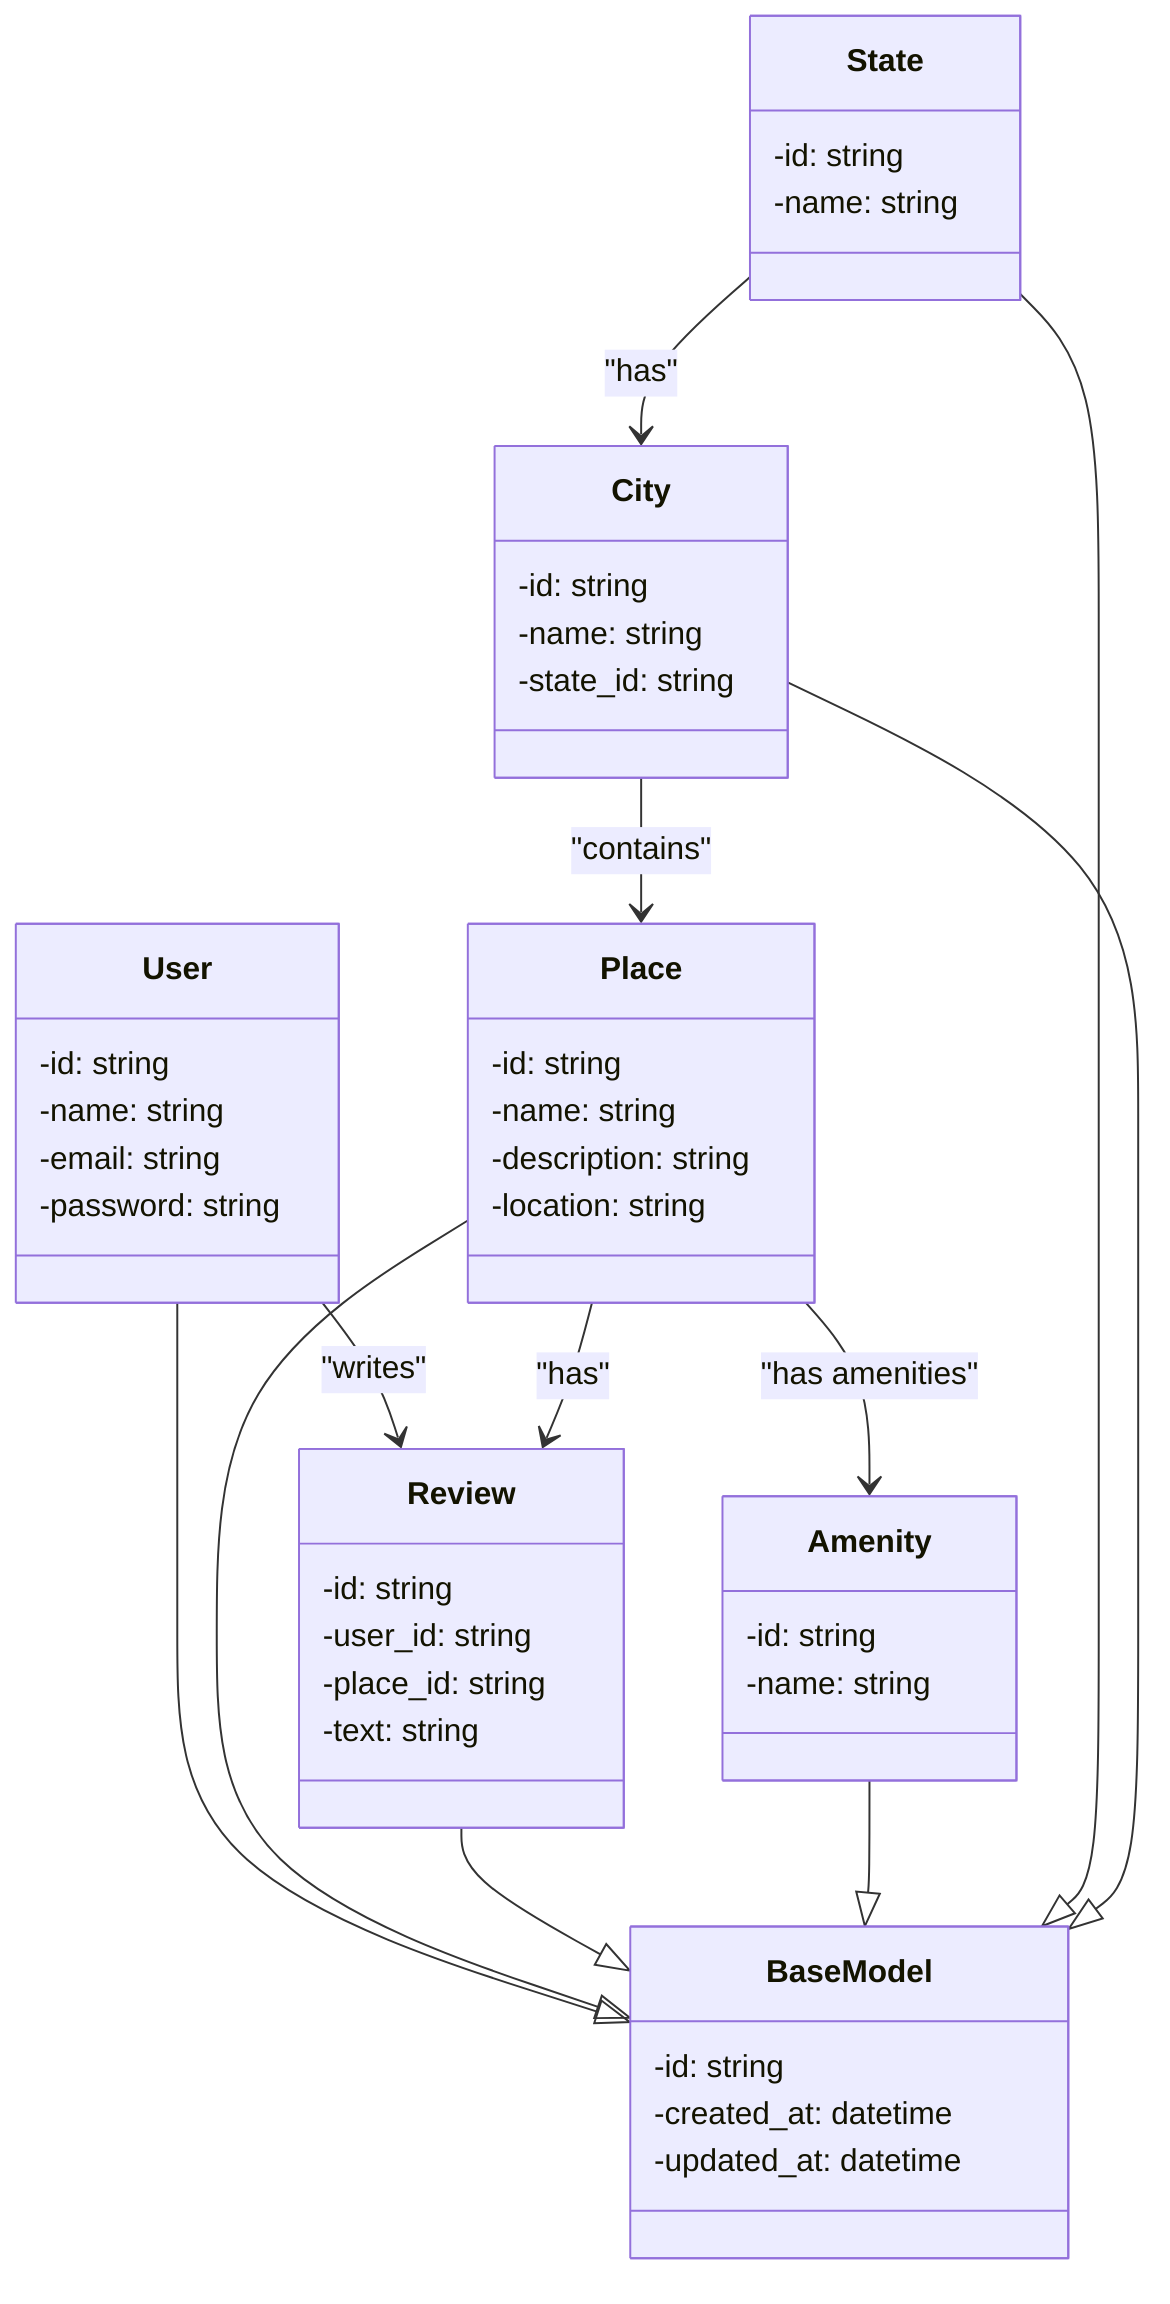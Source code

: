 classDiagram
  class User {
    -id: string
    -name: string
    -email: string
    -password: string
  }

  class Place {
    -id: string
    -name: string
    -description: string
    -location: string
  }

  class Review {
    -id: string
    -user_id: string
    -place_id: string
    -text: string
  }

  class Amenity {
    -id: string
    -name: string
  }

  class State {
    -id: string
    -name: string
  }

  class City {
    -id: string
    -name: string
    -state_id: string
  }

  class BaseModel {
    -id: string
    -created_at: datetime
    -updated_at: datetime
  }

 
  User --|> BaseModel
  Place --|> BaseModel
  Review --|> BaseModel
  Amenity --|> BaseModel
  State --|> BaseModel
  City --|> BaseModel

 
  User --> Review : "writes"
  Place --> Review : "has"
  City --> Place : "contains"
  State --> City : "has"
  Place --> Amenity : "has amenities"